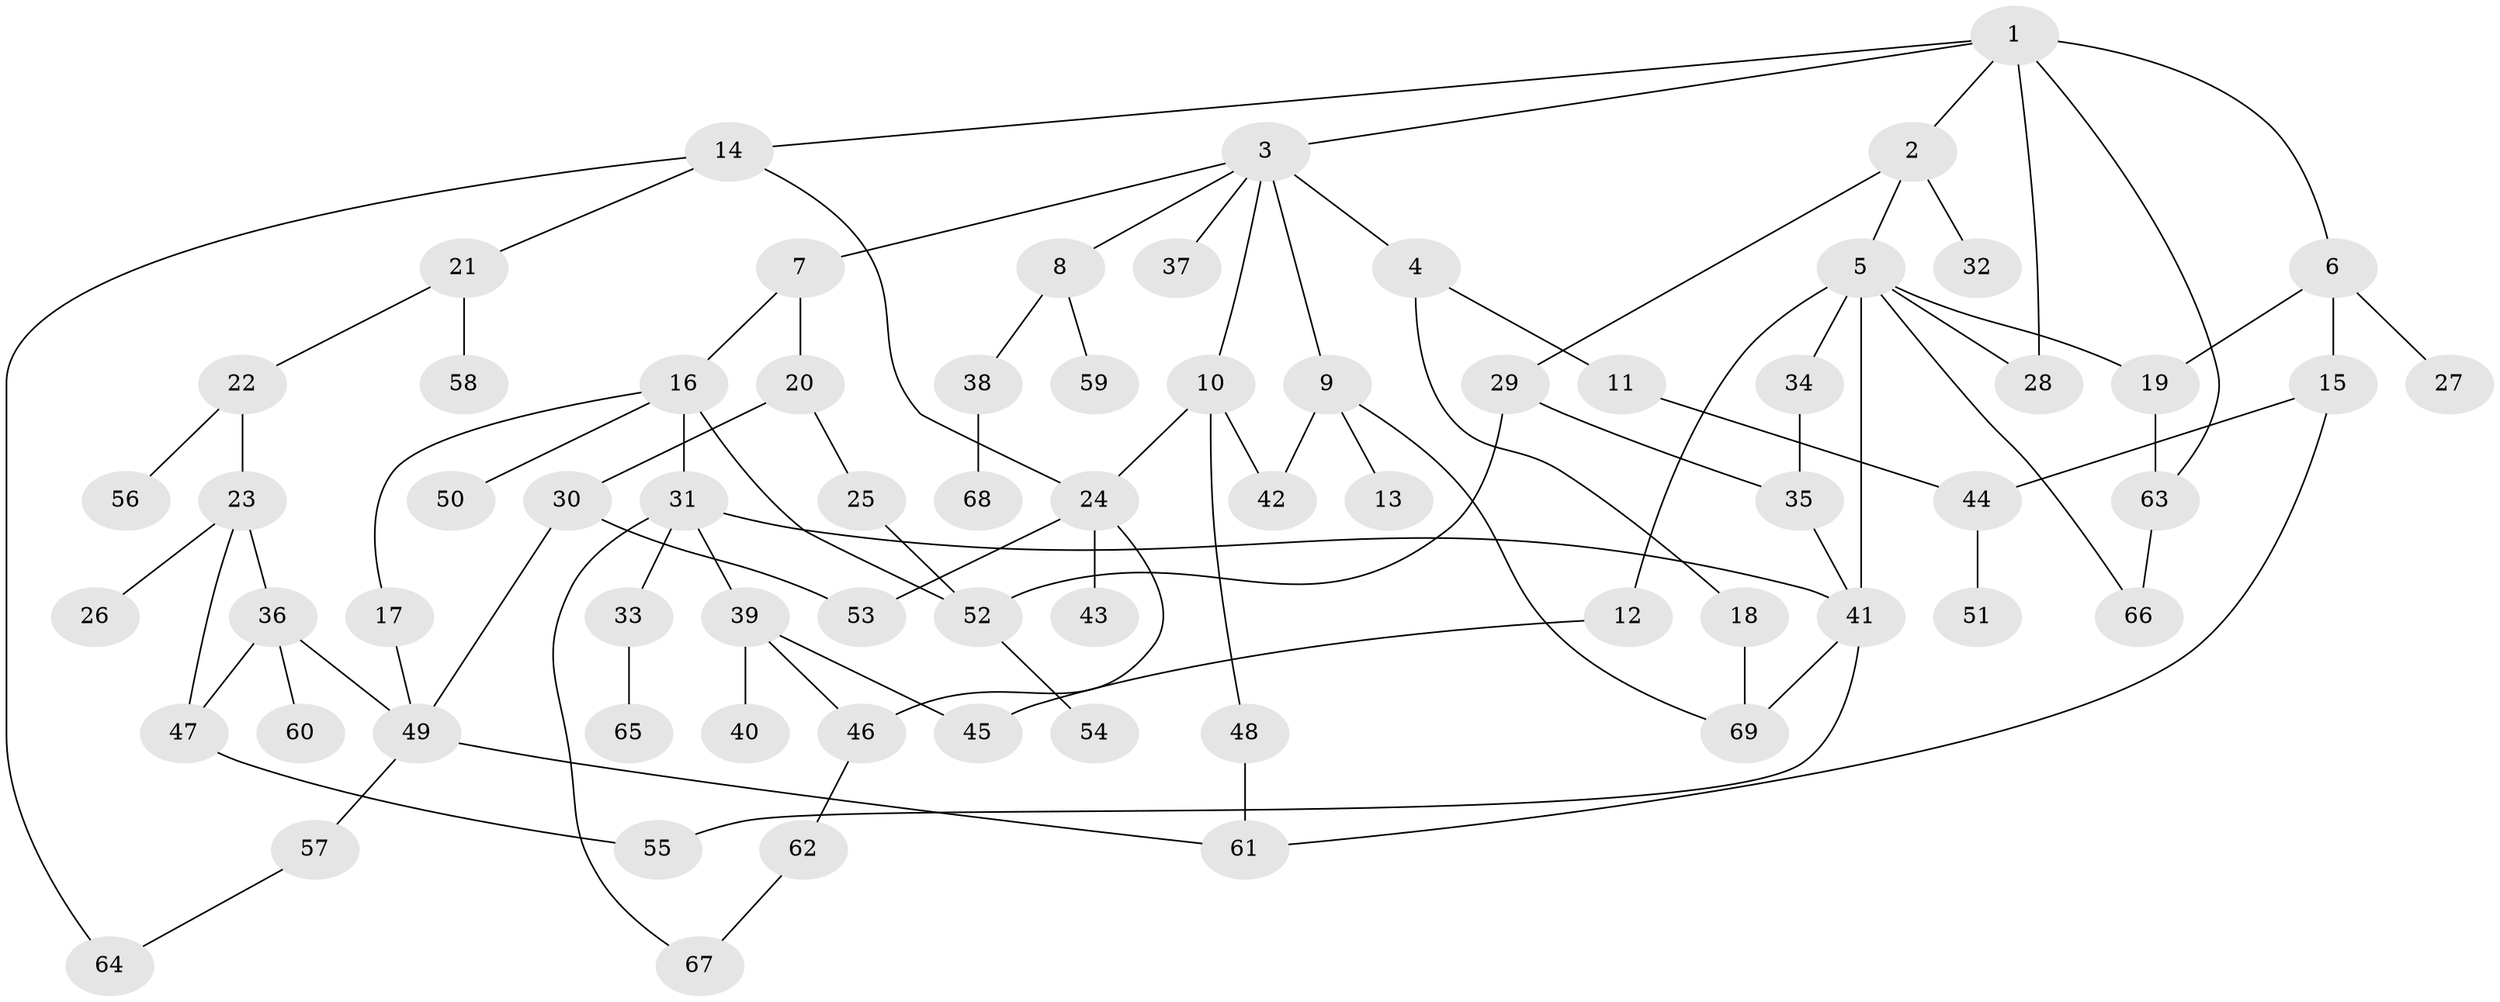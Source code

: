 // Generated by graph-tools (version 1.1) at 2025/01/03/09/25 03:01:03]
// undirected, 69 vertices, 93 edges
graph export_dot {
graph [start="1"]
  node [color=gray90,style=filled];
  1;
  2;
  3;
  4;
  5;
  6;
  7;
  8;
  9;
  10;
  11;
  12;
  13;
  14;
  15;
  16;
  17;
  18;
  19;
  20;
  21;
  22;
  23;
  24;
  25;
  26;
  27;
  28;
  29;
  30;
  31;
  32;
  33;
  34;
  35;
  36;
  37;
  38;
  39;
  40;
  41;
  42;
  43;
  44;
  45;
  46;
  47;
  48;
  49;
  50;
  51;
  52;
  53;
  54;
  55;
  56;
  57;
  58;
  59;
  60;
  61;
  62;
  63;
  64;
  65;
  66;
  67;
  68;
  69;
  1 -- 2;
  1 -- 3;
  1 -- 6;
  1 -- 14;
  1 -- 63;
  1 -- 28;
  2 -- 5;
  2 -- 29;
  2 -- 32;
  3 -- 4;
  3 -- 7;
  3 -- 8;
  3 -- 9;
  3 -- 10;
  3 -- 37;
  4 -- 11;
  4 -- 18;
  5 -- 12;
  5 -- 28;
  5 -- 34;
  5 -- 41;
  5 -- 66;
  5 -- 19;
  6 -- 15;
  6 -- 19;
  6 -- 27;
  7 -- 16;
  7 -- 20;
  8 -- 38;
  8 -- 59;
  9 -- 13;
  9 -- 42;
  9 -- 69;
  10 -- 24;
  10 -- 42;
  10 -- 48;
  11 -- 44;
  12 -- 45;
  14 -- 21;
  14 -- 64;
  14 -- 24;
  15 -- 61;
  15 -- 44;
  16 -- 17;
  16 -- 31;
  16 -- 50;
  16 -- 52;
  17 -- 49;
  18 -- 69;
  19 -- 63;
  20 -- 25;
  20 -- 30;
  21 -- 22;
  21 -- 58;
  22 -- 23;
  22 -- 56;
  23 -- 26;
  23 -- 36;
  23 -- 47;
  24 -- 43;
  24 -- 53;
  24 -- 46;
  25 -- 52;
  29 -- 35;
  29 -- 52;
  30 -- 53;
  30 -- 49;
  31 -- 33;
  31 -- 39;
  31 -- 41;
  31 -- 67;
  33 -- 65;
  34 -- 35;
  35 -- 41;
  36 -- 47;
  36 -- 60;
  36 -- 49;
  38 -- 68;
  39 -- 40;
  39 -- 45;
  39 -- 46;
  41 -- 55;
  41 -- 69;
  44 -- 51;
  46 -- 62;
  47 -- 55;
  48 -- 61;
  49 -- 57;
  49 -- 61;
  52 -- 54;
  57 -- 64;
  62 -- 67;
  63 -- 66;
}

